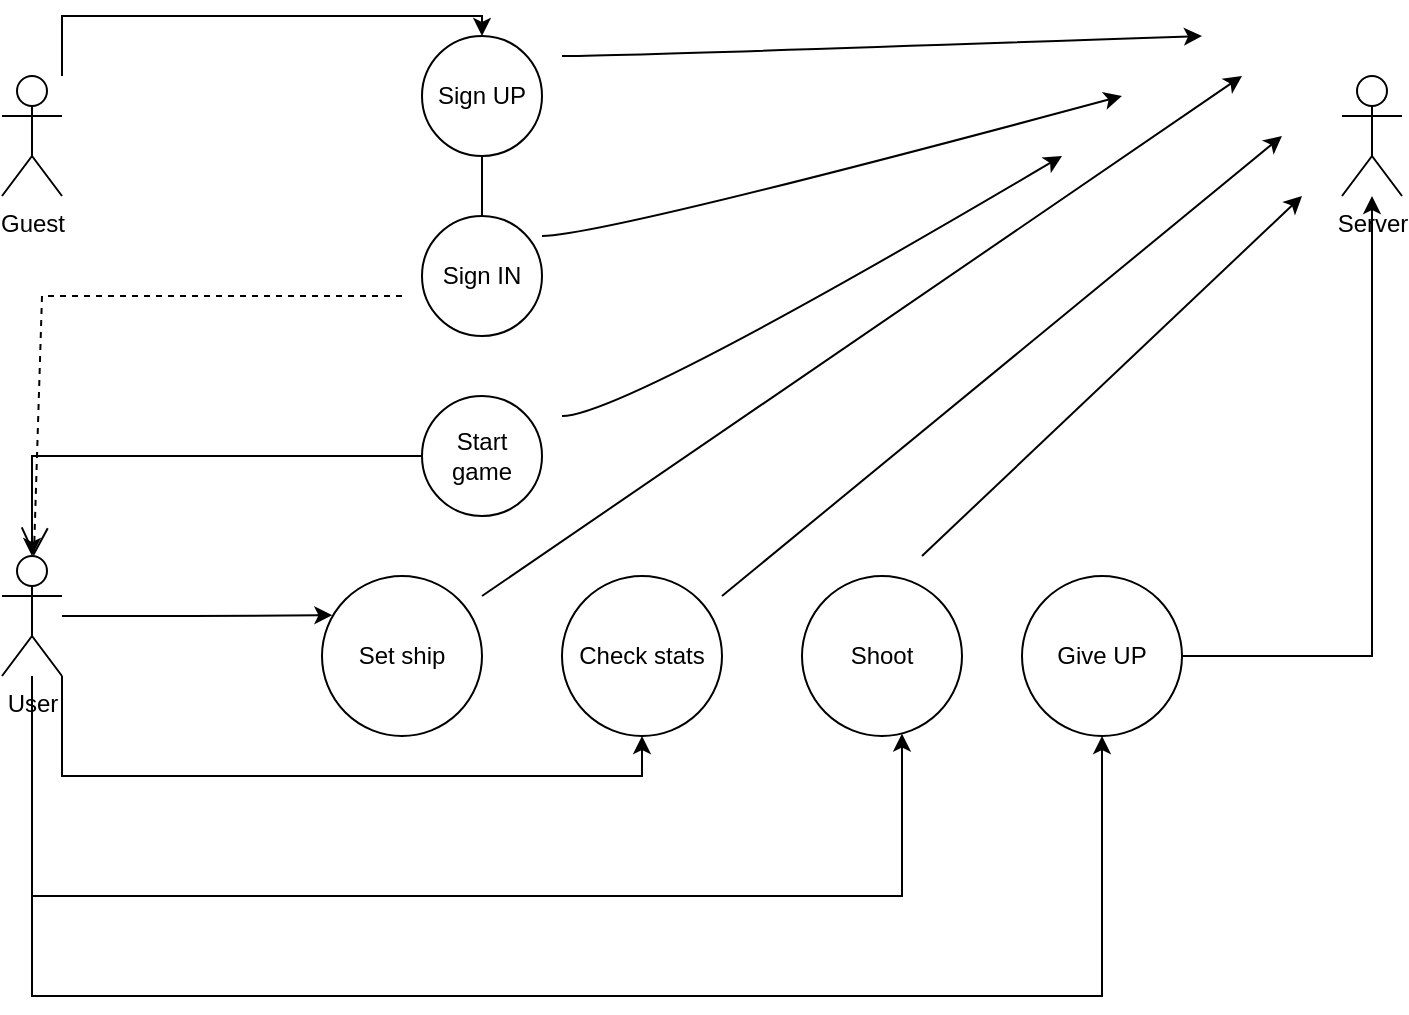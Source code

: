 <mxfile version="26.0.16">
  <diagram name="Страница — 1" id="hXfLbRQwdwvqlKaVEqN-">
    <mxGraphModel dx="1008" dy="1738" grid="1" gridSize="10" guides="1" tooltips="1" connect="1" arrows="1" fold="1" page="1" pageScale="1" pageWidth="827" pageHeight="1169" math="0" shadow="0">
      <root>
        <mxCell id="0" />
        <mxCell id="1" parent="0" />
        <mxCell id="cefj4zW1aezcJrP6mx4r-33" style="edgeStyle=orthogonalEdgeStyle;rounded=0;orthogonalLoop=1;jettySize=auto;html=1;entryX=0.5;entryY=0;entryDx=0;entryDy=0;" edge="1" parent="1" source="cefj4zW1aezcJrP6mx4r-2" target="cefj4zW1aezcJrP6mx4r-10">
          <mxGeometry relative="1" as="geometry">
            <Array as="points">
              <mxPoint x="70" />
              <mxPoint x="280" />
            </Array>
          </mxGeometry>
        </mxCell>
        <mxCell id="cefj4zW1aezcJrP6mx4r-2" value="Guest" style="shape=umlActor;verticalLabelPosition=bottom;verticalAlign=top;html=1;outlineConnect=0;" vertex="1" parent="1">
          <mxGeometry x="40" y="30" width="30" height="60" as="geometry" />
        </mxCell>
        <mxCell id="cefj4zW1aezcJrP6mx4r-22" style="edgeStyle=orthogonalEdgeStyle;rounded=0;orthogonalLoop=1;jettySize=auto;html=1;entryX=0.5;entryY=1;entryDx=0;entryDy=0;" edge="1" parent="1" source="cefj4zW1aezcJrP6mx4r-3" target="cefj4zW1aezcJrP6mx4r-15">
          <mxGeometry relative="1" as="geometry">
            <Array as="points">
              <mxPoint x="70" y="380" />
              <mxPoint x="360" y="380" />
            </Array>
          </mxGeometry>
        </mxCell>
        <mxCell id="cefj4zW1aezcJrP6mx4r-25" style="edgeStyle=orthogonalEdgeStyle;rounded=0;orthogonalLoop=1;jettySize=auto;html=1;" edge="1" parent="1" source="cefj4zW1aezcJrP6mx4r-3" target="cefj4zW1aezcJrP6mx4r-16">
          <mxGeometry relative="1" as="geometry">
            <mxPoint x="55" y="510" as="targetPoint" />
            <Array as="points">
              <mxPoint x="55" y="490" />
              <mxPoint x="590" y="490" />
            </Array>
          </mxGeometry>
        </mxCell>
        <mxCell id="cefj4zW1aezcJrP6mx4r-3" value="User" style="shape=umlActor;verticalLabelPosition=bottom;verticalAlign=top;html=1;outlineConnect=0;" vertex="1" parent="1">
          <mxGeometry x="40" y="270" width="30" height="60" as="geometry" />
        </mxCell>
        <mxCell id="cefj4zW1aezcJrP6mx4r-4" value="Server" style="shape=umlActor;verticalLabelPosition=bottom;verticalAlign=top;html=1;outlineConnect=0;" vertex="1" parent="1">
          <mxGeometry x="710" y="30" width="30" height="60" as="geometry" />
        </mxCell>
        <mxCell id="cefj4zW1aezcJrP6mx4r-34" value="" style="edgeStyle=orthogonalEdgeStyle;rounded=0;orthogonalLoop=1;jettySize=auto;html=1;" edge="1" parent="1" source="cefj4zW1aezcJrP6mx4r-10">
          <mxGeometry relative="1" as="geometry">
            <mxPoint x="280" y="150" as="targetPoint" />
          </mxGeometry>
        </mxCell>
        <mxCell id="cefj4zW1aezcJrP6mx4r-10" value="Sign UP" style="ellipse;whiteSpace=wrap;html=1;aspect=fixed;" vertex="1" parent="1">
          <mxGeometry x="250" y="10" width="60" height="60" as="geometry" />
        </mxCell>
        <mxCell id="cefj4zW1aezcJrP6mx4r-11" value="Sign IN" style="ellipse;whiteSpace=wrap;html=1;aspect=fixed;" vertex="1" parent="1">
          <mxGeometry x="250" y="100" width="60" height="60" as="geometry" />
        </mxCell>
        <mxCell id="cefj4zW1aezcJrP6mx4r-12" value="Set ship" style="ellipse;whiteSpace=wrap;html=1;aspect=fixed;" vertex="1" parent="1">
          <mxGeometry x="200" y="280" width="80" height="80" as="geometry" />
        </mxCell>
        <mxCell id="cefj4zW1aezcJrP6mx4r-13" value="Shoot" style="ellipse;whiteSpace=wrap;html=1;aspect=fixed;" vertex="1" parent="1">
          <mxGeometry x="440" y="280" width="80" height="80" as="geometry" />
        </mxCell>
        <mxCell id="cefj4zW1aezcJrP6mx4r-32" style="edgeStyle=orthogonalEdgeStyle;rounded=0;orthogonalLoop=1;jettySize=auto;html=1;" edge="1" parent="1" source="cefj4zW1aezcJrP6mx4r-14" target="cefj4zW1aezcJrP6mx4r-3">
          <mxGeometry relative="1" as="geometry" />
        </mxCell>
        <mxCell id="cefj4zW1aezcJrP6mx4r-14" value="Start game" style="ellipse;whiteSpace=wrap;html=1;aspect=fixed;" vertex="1" parent="1">
          <mxGeometry x="250" y="190" width="60" height="60" as="geometry" />
        </mxCell>
        <mxCell id="cefj4zW1aezcJrP6mx4r-15" value="Check stats" style="ellipse;whiteSpace=wrap;html=1;aspect=fixed;" vertex="1" parent="1">
          <mxGeometry x="320" y="280" width="80" height="80" as="geometry" />
        </mxCell>
        <mxCell id="cefj4zW1aezcJrP6mx4r-26" style="edgeStyle=orthogonalEdgeStyle;rounded=0;orthogonalLoop=1;jettySize=auto;html=1;" edge="1" parent="1" source="cefj4zW1aezcJrP6mx4r-16" target="cefj4zW1aezcJrP6mx4r-4">
          <mxGeometry relative="1" as="geometry" />
        </mxCell>
        <mxCell id="cefj4zW1aezcJrP6mx4r-16" value="Give UP" style="ellipse;whiteSpace=wrap;html=1;aspect=fixed;" vertex="1" parent="1">
          <mxGeometry x="550" y="280" width="80" height="80" as="geometry" />
        </mxCell>
        <mxCell id="cefj4zW1aezcJrP6mx4r-20" style="edgeStyle=orthogonalEdgeStyle;rounded=0;orthogonalLoop=1;jettySize=auto;html=1;entryX=0.065;entryY=0.245;entryDx=0;entryDy=0;entryPerimeter=0;" edge="1" parent="1" source="cefj4zW1aezcJrP6mx4r-3" target="cefj4zW1aezcJrP6mx4r-12">
          <mxGeometry relative="1" as="geometry" />
        </mxCell>
        <mxCell id="cefj4zW1aezcJrP6mx4r-24" style="edgeStyle=orthogonalEdgeStyle;rounded=0;orthogonalLoop=1;jettySize=auto;html=1;entryX=0.625;entryY=0.985;entryDx=0;entryDy=0;entryPerimeter=0;" edge="1" parent="1" source="cefj4zW1aezcJrP6mx4r-3" target="cefj4zW1aezcJrP6mx4r-13">
          <mxGeometry relative="1" as="geometry">
            <Array as="points">
              <mxPoint x="55" y="440" />
              <mxPoint x="490" y="440" />
            </Array>
          </mxGeometry>
        </mxCell>
        <mxCell id="cefj4zW1aezcJrP6mx4r-29" value="" style="endArrow=classic;html=1;rounded=0;" edge="1" parent="1">
          <mxGeometry width="50" height="50" relative="1" as="geometry">
            <mxPoint x="500" y="270" as="sourcePoint" />
            <mxPoint x="690" y="90" as="targetPoint" />
          </mxGeometry>
        </mxCell>
        <mxCell id="cefj4zW1aezcJrP6mx4r-30" value="" style="endArrow=classic;html=1;rounded=0;" edge="1" parent="1">
          <mxGeometry width="50" height="50" relative="1" as="geometry">
            <mxPoint x="400" y="290" as="sourcePoint" />
            <mxPoint x="680" y="60" as="targetPoint" />
          </mxGeometry>
        </mxCell>
        <mxCell id="cefj4zW1aezcJrP6mx4r-31" value="" style="endArrow=classic;html=1;rounded=0;" edge="1" parent="1">
          <mxGeometry width="50" height="50" relative="1" as="geometry">
            <mxPoint x="280" y="290" as="sourcePoint" />
            <mxPoint x="660" y="30" as="targetPoint" />
          </mxGeometry>
        </mxCell>
        <mxCell id="cefj4zW1aezcJrP6mx4r-37" value="" style="endArrow=open;endSize=12;dashed=1;html=1;rounded=0;" edge="1" parent="1" target="cefj4zW1aezcJrP6mx4r-3">
          <mxGeometry width="160" relative="1" as="geometry">
            <mxPoint x="240" y="140" as="sourcePoint" />
            <mxPoint x="70" y="200" as="targetPoint" />
            <Array as="points">
              <mxPoint x="60" y="140" />
            </Array>
          </mxGeometry>
        </mxCell>
        <mxCell id="cefj4zW1aezcJrP6mx4r-42" value="" style="endArrow=classic;html=1;rounded=0;curved=1;" edge="1" parent="1">
          <mxGeometry width="50" height="50" relative="1" as="geometry">
            <mxPoint x="320" y="20" as="sourcePoint" />
            <mxPoint x="640" y="10" as="targetPoint" />
            <Array as="points">
              <mxPoint x="350" y="20" />
            </Array>
          </mxGeometry>
        </mxCell>
        <mxCell id="cefj4zW1aezcJrP6mx4r-43" value="" style="endArrow=classic;html=1;rounded=0;curved=1;" edge="1" parent="1">
          <mxGeometry width="50" height="50" relative="1" as="geometry">
            <mxPoint x="310" y="110" as="sourcePoint" />
            <mxPoint x="600" y="40" as="targetPoint" />
            <Array as="points">
              <mxPoint x="340" y="110" />
            </Array>
          </mxGeometry>
        </mxCell>
        <mxCell id="cefj4zW1aezcJrP6mx4r-44" value="" style="endArrow=classic;html=1;rounded=0;curved=1;" edge="1" parent="1">
          <mxGeometry width="50" height="50" relative="1" as="geometry">
            <mxPoint x="320" y="200" as="sourcePoint" />
            <mxPoint x="570" y="70" as="targetPoint" />
            <Array as="points">
              <mxPoint x="350" y="200" />
            </Array>
          </mxGeometry>
        </mxCell>
      </root>
    </mxGraphModel>
  </diagram>
</mxfile>
